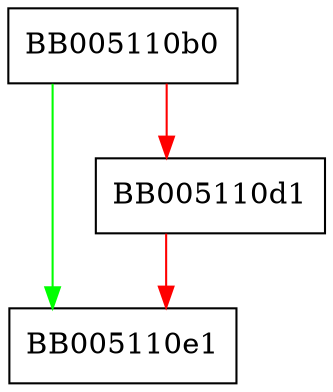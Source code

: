 digraph ASN1_GENERALIZEDTIME_set {
  node [shape="box"];
  graph [splines=ortho];
  BB005110b0 -> BB005110e1 [color="green"];
  BB005110b0 -> BB005110d1 [color="red"];
  BB005110d1 -> BB005110e1 [color="red"];
}